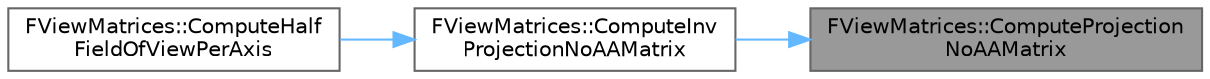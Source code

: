 digraph "FViewMatrices::ComputeProjectionNoAAMatrix"
{
 // INTERACTIVE_SVG=YES
 // LATEX_PDF_SIZE
  bgcolor="transparent";
  edge [fontname=Helvetica,fontsize=10,labelfontname=Helvetica,labelfontsize=10];
  node [fontname=Helvetica,fontsize=10,shape=box,height=0.2,width=0.4];
  rankdir="RL";
  Node1 [id="Node000001",label="FViewMatrices::ComputeProjection\lNoAAMatrix",height=0.2,width=0.4,color="gray40", fillcolor="grey60", style="filled", fontcolor="black",tooltip=" "];
  Node1 -> Node2 [id="edge1_Node000001_Node000002",dir="back",color="steelblue1",style="solid",tooltip=" "];
  Node2 [id="Node000002",label="FViewMatrices::ComputeInv\lProjectionNoAAMatrix",height=0.2,width=0.4,color="grey40", fillcolor="white", style="filled",URL="$d4/da9/structFViewMatrices.html#ae1aae7f706f48fc132906b5d366c4b41",tooltip=" "];
  Node2 -> Node3 [id="edge2_Node000002_Node000003",dir="back",color="steelblue1",style="solid",tooltip=" "];
  Node3 [id="Node000003",label="FViewMatrices::ComputeHalf\lFieldOfViewPerAxis",height=0.2,width=0.4,color="grey40", fillcolor="white", style="filled",URL="$d4/da9/structFViewMatrices.html#a2a03aa2fc458c6f5b85c68ba3c7cfa7d",tooltip=" "];
}
